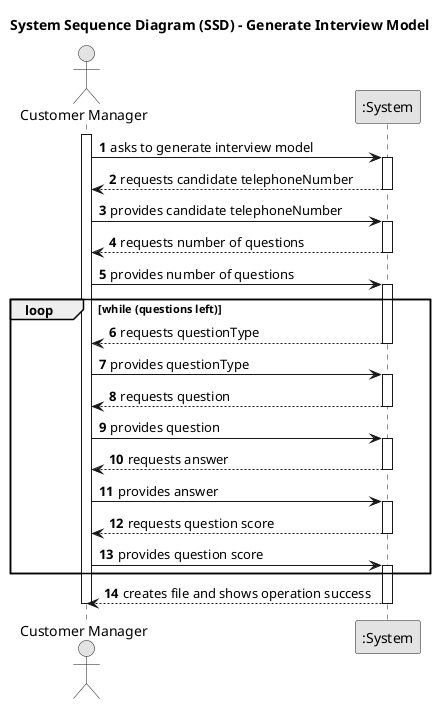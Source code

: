 @startuml
skinparam monochrome true
skinparam packageStyle rectangle
skinparam shadowing false

title System Sequence Diagram (SSD) - Generate Interview Model

autonumber

actor "Customer Manager" as CM
participant ":System" as System

activate CM

    CM -> System : asks to generate interview model
    activate System

        System --> CM : requests candidate telephoneNumber
    deactivate System

    CM -> System : provides candidate telephoneNumber
    activate System

        System --> CM: requests number of questions
    deactivate System

    CM -> System : provides number of questions
loop while (questions left)
    activate System

        System --> CM : requests questionType
    deactivate System

    CM -> System : provides questionType
    activate System

        System --> CM : requests question
    deactivate System

    CM -> System : provides question
    activate System

        System --> CM : requests answer
    deactivate System

    CM -> System : provides answer
    activate System

        System --> CM : requests question score
    deactivate System

    CM -> System : provides question score
    activate System
end loop

        System --> CM : creates file and shows operation success
    deactivate System

deactivate CM




@enduml